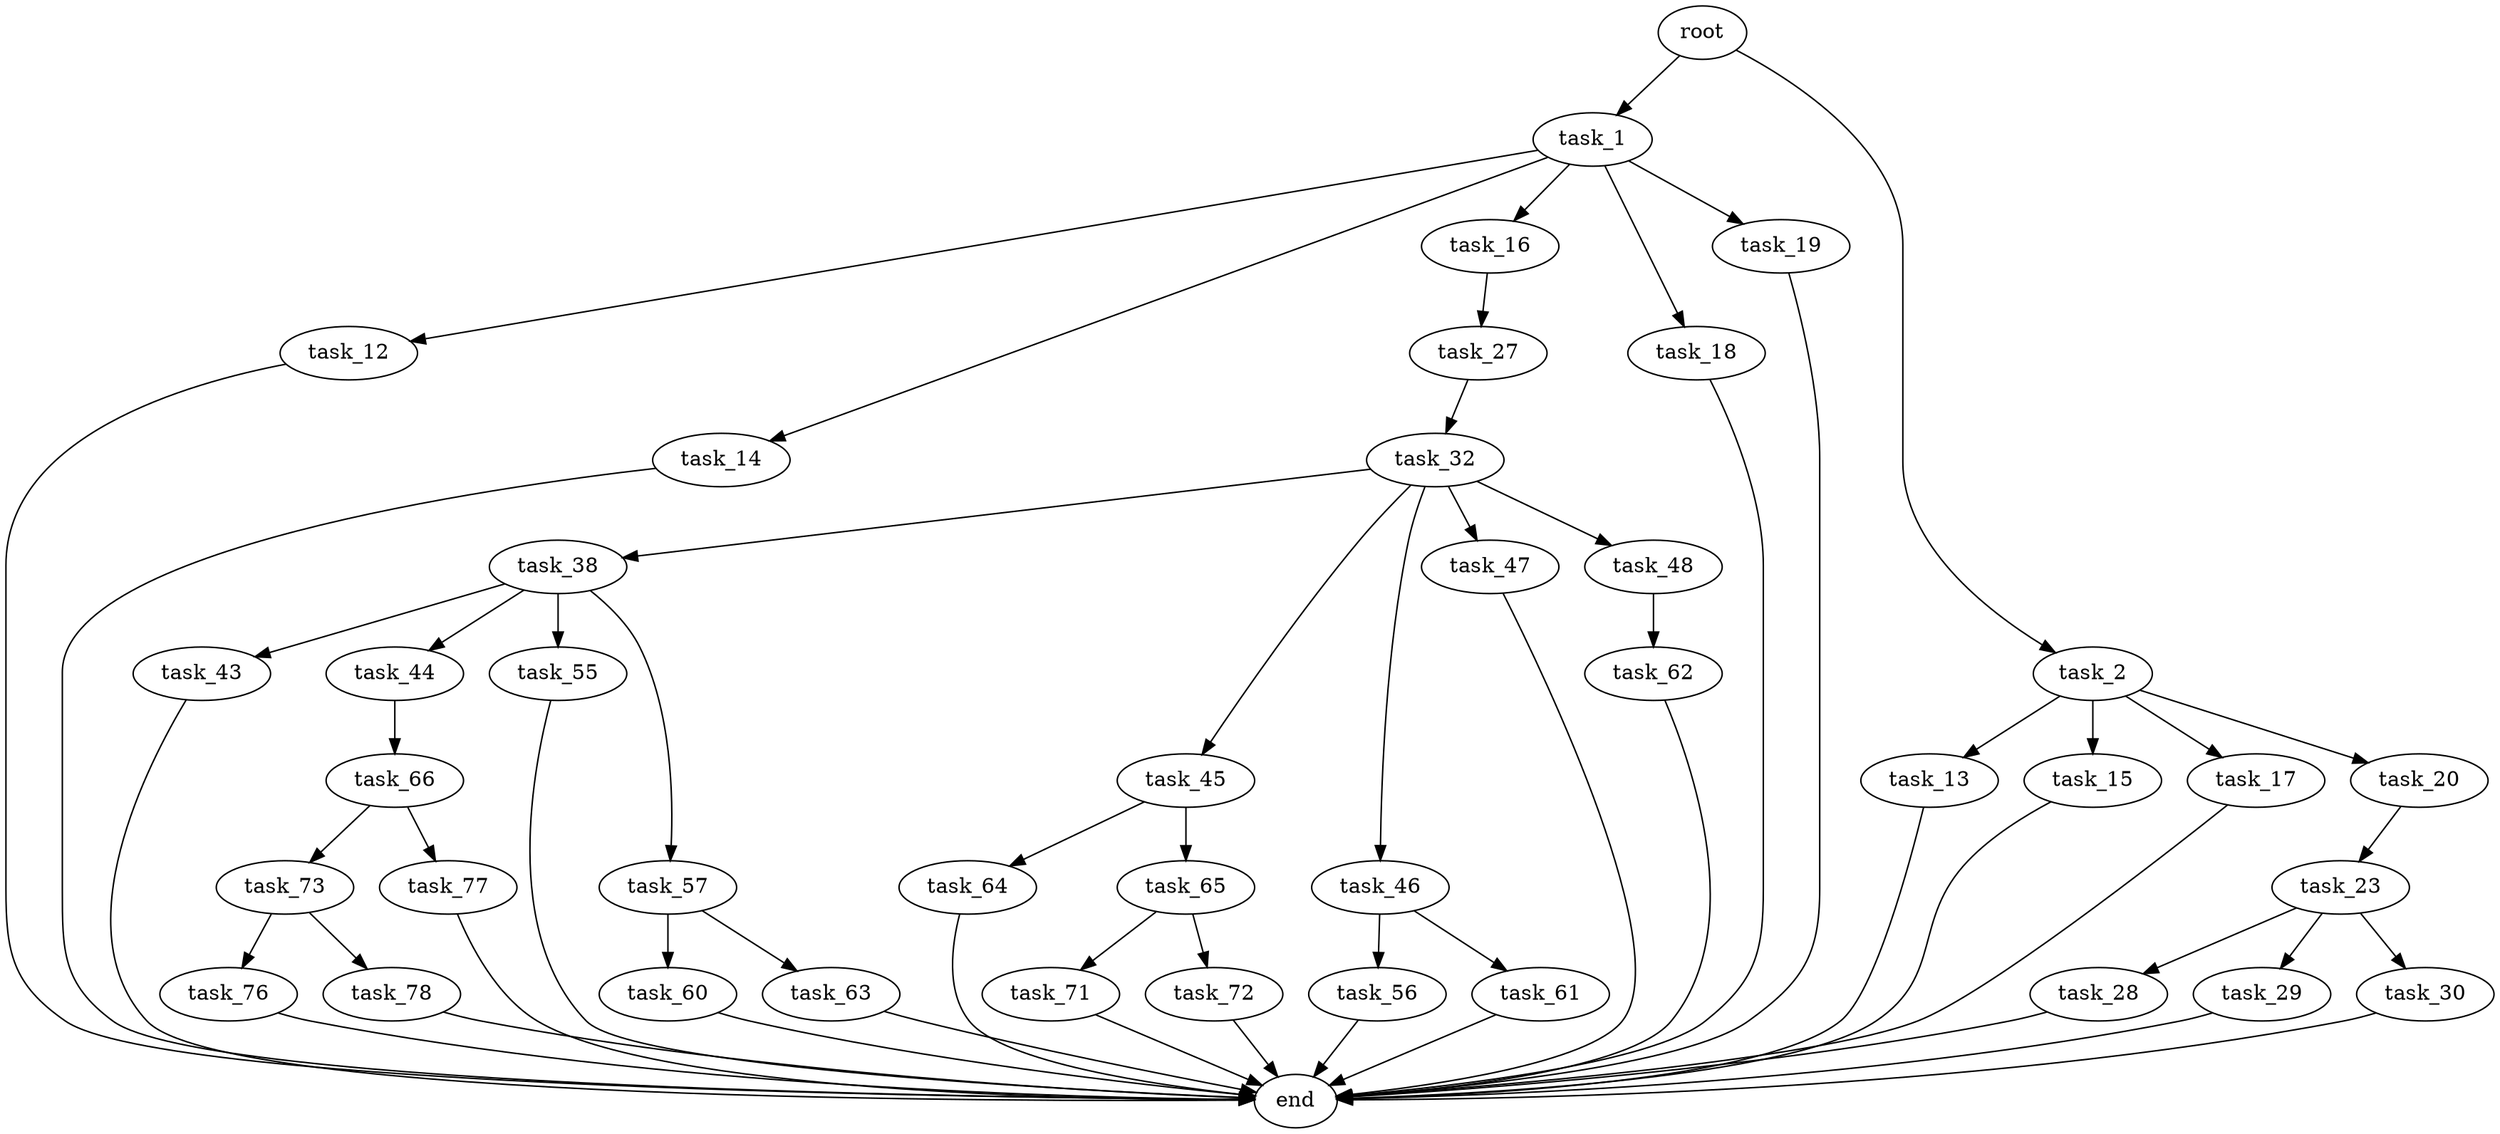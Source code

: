 digraph G {
  root [size="0.000000"];
  task_1 [size="9371884123.000000"];
  task_2 [size="486216041590.000000"];
  task_12 [size="1088163222369.000000"];
  task_14 [size="907174205.000000"];
  task_16 [size="1073741824000.000000"];
  task_18 [size="38443085244.000000"];
  task_19 [size="2017941407.000000"];
  task_13 [size="68719476736.000000"];
  task_15 [size="25862920389.000000"];
  task_17 [size="466842896308.000000"];
  task_20 [size="68719476736.000000"];
  end [size="0.000000"];
  task_27 [size="134217728000.000000"];
  task_23 [size="549755813888.000000"];
  task_28 [size="28991029248.000000"];
  task_29 [size="7454142588.000000"];
  task_30 [size="23750161489.000000"];
  task_32 [size="368293445632.000000"];
  task_38 [size="166181231100.000000"];
  task_45 [size="50060609775.000000"];
  task_46 [size="3220668187.000000"];
  task_47 [size="8589934592.000000"];
  task_48 [size="24088124512.000000"];
  task_43 [size="231928233984.000000"];
  task_44 [size="304517169274.000000"];
  task_55 [size="37421590188.000000"];
  task_57 [size="8589934592.000000"];
  task_66 [size="3907583008.000000"];
  task_64 [size="9795266509.000000"];
  task_65 [size="549755813888.000000"];
  task_56 [size="1069714952482.000000"];
  task_61 [size="549755813888.000000"];
  task_62 [size="369754489199.000000"];
  task_60 [size="157950331766.000000"];
  task_63 [size="4546007637.000000"];
  task_71 [size="8358825360.000000"];
  task_72 [size="1561823214.000000"];
  task_73 [size="1612007901.000000"];
  task_77 [size="40894327912.000000"];
  task_76 [size="210903165440.000000"];
  task_78 [size="1142251064725.000000"];

  root -> task_1 [size="1.000000"];
  root -> task_2 [size="1.000000"];
  task_1 -> task_12 [size="33554432.000000"];
  task_1 -> task_14 [size="33554432.000000"];
  task_1 -> task_16 [size="33554432.000000"];
  task_1 -> task_18 [size="33554432.000000"];
  task_1 -> task_19 [size="33554432.000000"];
  task_2 -> task_13 [size="301989888.000000"];
  task_2 -> task_15 [size="301989888.000000"];
  task_2 -> task_17 [size="301989888.000000"];
  task_2 -> task_20 [size="301989888.000000"];
  task_12 -> end [size="1.000000"];
  task_14 -> end [size="1.000000"];
  task_16 -> task_27 [size="838860800.000000"];
  task_18 -> end [size="1.000000"];
  task_19 -> end [size="1.000000"];
  task_13 -> end [size="1.000000"];
  task_15 -> end [size="1.000000"];
  task_17 -> end [size="1.000000"];
  task_20 -> task_23 [size="134217728.000000"];
  task_27 -> task_32 [size="209715200.000000"];
  task_23 -> task_28 [size="536870912.000000"];
  task_23 -> task_29 [size="536870912.000000"];
  task_23 -> task_30 [size="536870912.000000"];
  task_28 -> end [size="1.000000"];
  task_29 -> end [size="1.000000"];
  task_30 -> end [size="1.000000"];
  task_32 -> task_38 [size="411041792.000000"];
  task_32 -> task_45 [size="411041792.000000"];
  task_32 -> task_46 [size="411041792.000000"];
  task_32 -> task_47 [size="411041792.000000"];
  task_32 -> task_48 [size="411041792.000000"];
  task_38 -> task_43 [size="134217728.000000"];
  task_38 -> task_44 [size="134217728.000000"];
  task_38 -> task_55 [size="134217728.000000"];
  task_38 -> task_57 [size="134217728.000000"];
  task_45 -> task_64 [size="838860800.000000"];
  task_45 -> task_65 [size="838860800.000000"];
  task_46 -> task_56 [size="75497472.000000"];
  task_46 -> task_61 [size="75497472.000000"];
  task_47 -> end [size="1.000000"];
  task_48 -> task_62 [size="838860800.000000"];
  task_43 -> end [size="1.000000"];
  task_44 -> task_66 [size="411041792.000000"];
  task_55 -> end [size="1.000000"];
  task_57 -> task_60 [size="33554432.000000"];
  task_57 -> task_63 [size="33554432.000000"];
  task_66 -> task_73 [size="209715200.000000"];
  task_66 -> task_77 [size="209715200.000000"];
  task_64 -> end [size="1.000000"];
  task_65 -> task_71 [size="536870912.000000"];
  task_65 -> task_72 [size="536870912.000000"];
  task_56 -> end [size="1.000000"];
  task_61 -> end [size="1.000000"];
  task_62 -> end [size="1.000000"];
  task_60 -> end [size="1.000000"];
  task_63 -> end [size="1.000000"];
  task_71 -> end [size="1.000000"];
  task_72 -> end [size="1.000000"];
  task_73 -> task_76 [size="33554432.000000"];
  task_73 -> task_78 [size="33554432.000000"];
  task_77 -> end [size="1.000000"];
  task_76 -> end [size="1.000000"];
  task_78 -> end [size="1.000000"];
}
